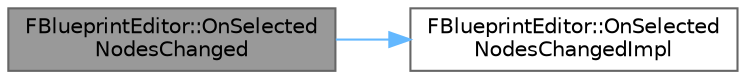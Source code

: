 digraph "FBlueprintEditor::OnSelectedNodesChanged"
{
 // INTERACTIVE_SVG=YES
 // LATEX_PDF_SIZE
  bgcolor="transparent";
  edge [fontname=Helvetica,fontsize=10,labelfontname=Helvetica,labelfontsize=10];
  node [fontname=Helvetica,fontsize=10,shape=box,height=0.2,width=0.4];
  rankdir="LR";
  Node1 [id="Node000001",label="FBlueprintEditor::OnSelected\lNodesChanged",height=0.2,width=0.4,color="gray40", fillcolor="grey60", style="filled", fontcolor="black",tooltip="Called when the selection changes in the GraphEditor."];
  Node1 -> Node2 [id="edge1_Node000001_Node000002",color="steelblue1",style="solid",tooltip=" "];
  Node2 [id="Node000002",label="FBlueprintEditor::OnSelected\lNodesChangedImpl",height=0.2,width=0.4,color="grey40", fillcolor="white", style="filled",URL="$dd/d29/classFBlueprintEditor.html#a69e6b6b79c24ef177e2a7705b4c9e303",tooltip="Called when the selection changes in the GraphEditor."];
}
